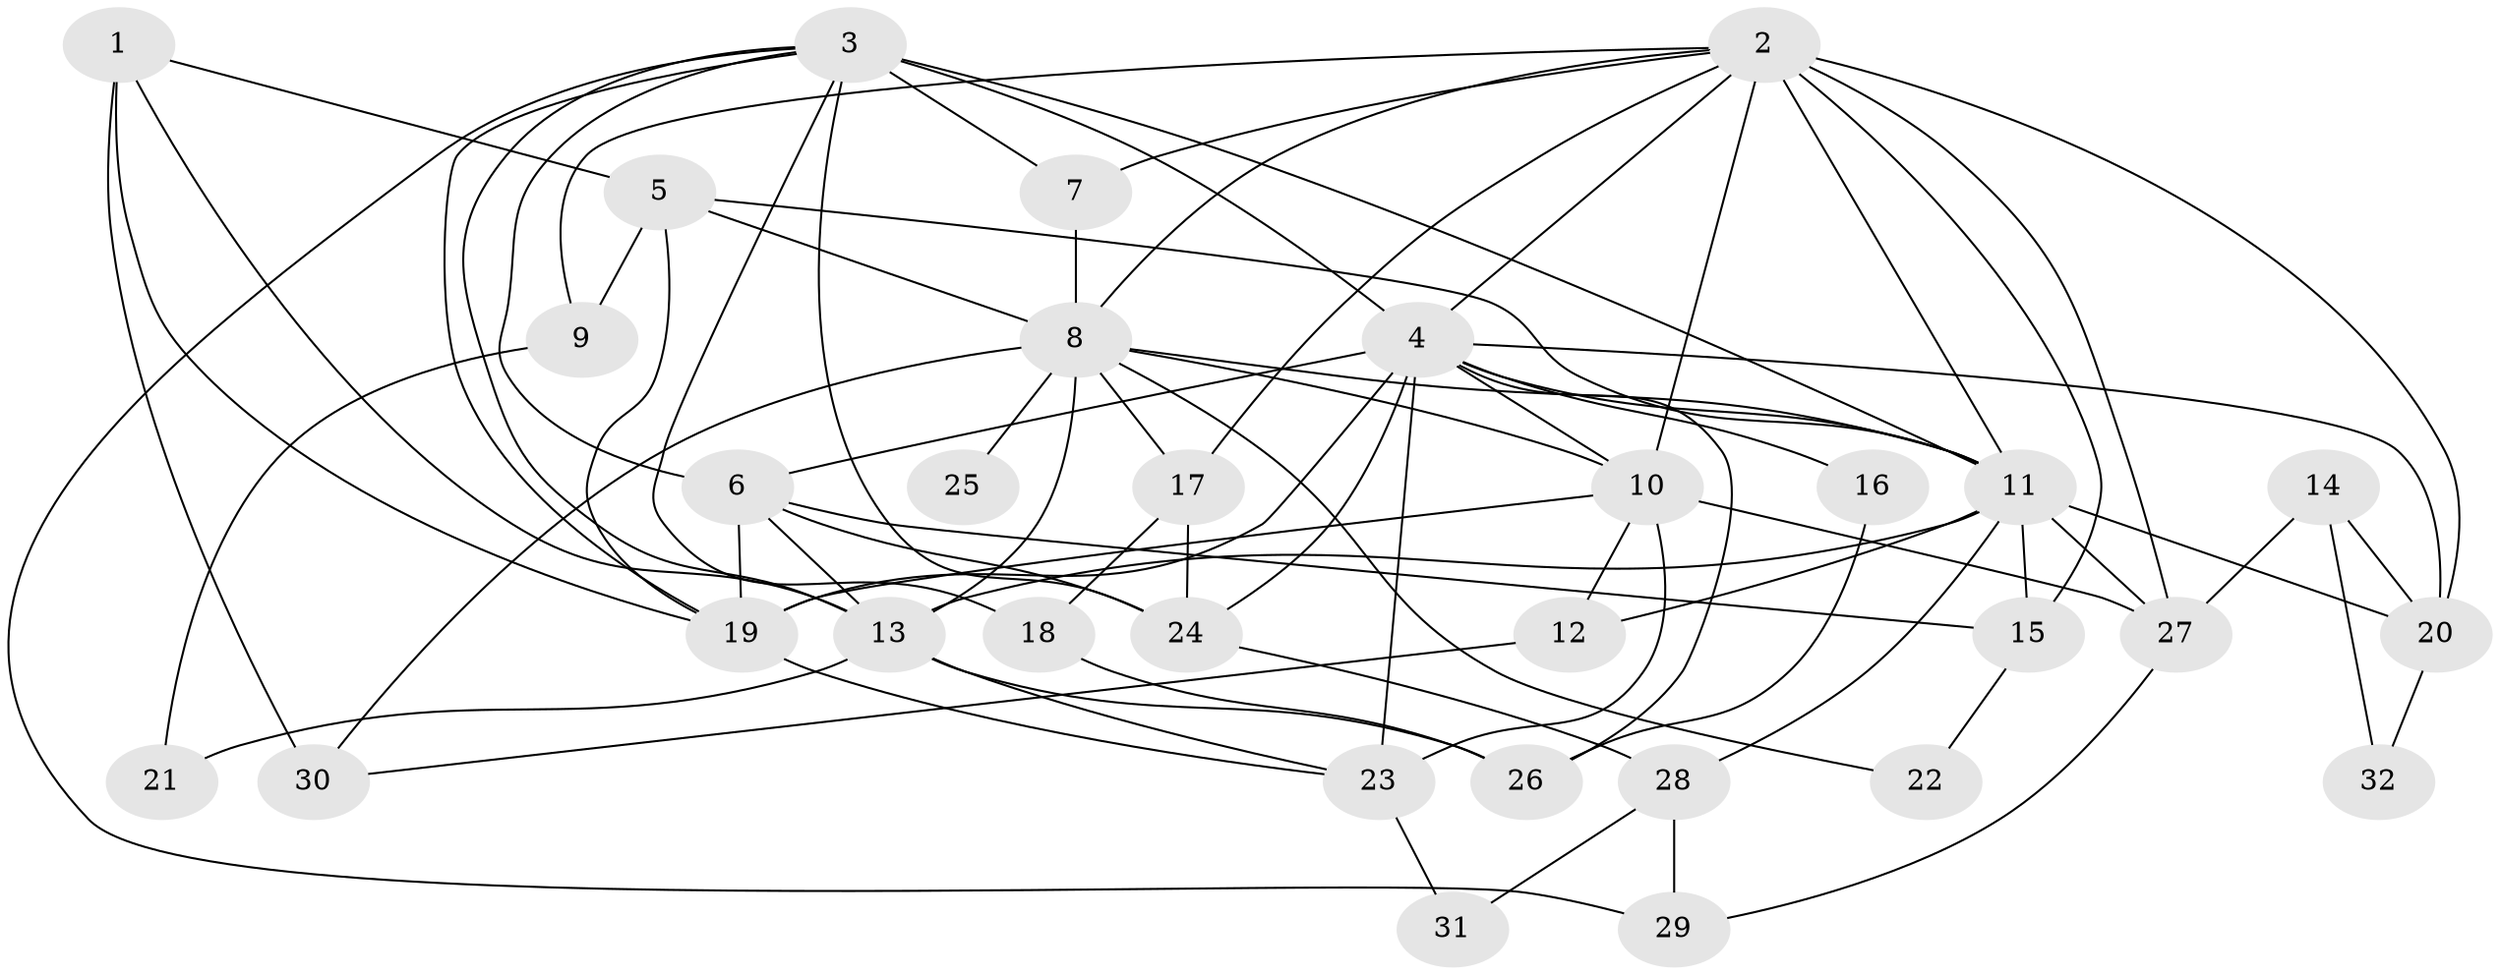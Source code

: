 // original degree distribution, {4: 0.23809523809523808, 3: 0.23809523809523808, 6: 0.06349206349206349, 5: 0.23809523809523808, 2: 0.15873015873015872, 7: 0.06349206349206349}
// Generated by graph-tools (version 1.1) at 2025/35/03/09/25 02:35:54]
// undirected, 32 vertices, 78 edges
graph export_dot {
graph [start="1"]
  node [color=gray90,style=filled];
  1;
  2;
  3;
  4;
  5;
  6;
  7;
  8;
  9;
  10;
  11;
  12;
  13;
  14;
  15;
  16;
  17;
  18;
  19;
  20;
  21;
  22;
  23;
  24;
  25;
  26;
  27;
  28;
  29;
  30;
  31;
  32;
  1 -- 5 [weight=1.0];
  1 -- 13 [weight=1.0];
  1 -- 19 [weight=1.0];
  1 -- 30 [weight=1.0];
  2 -- 4 [weight=1.0];
  2 -- 7 [weight=1.0];
  2 -- 8 [weight=1.0];
  2 -- 9 [weight=1.0];
  2 -- 10 [weight=1.0];
  2 -- 11 [weight=2.0];
  2 -- 15 [weight=1.0];
  2 -- 17 [weight=1.0];
  2 -- 20 [weight=1.0];
  2 -- 27 [weight=1.0];
  3 -- 4 [weight=1.0];
  3 -- 6 [weight=1.0];
  3 -- 7 [weight=1.0];
  3 -- 11 [weight=2.0];
  3 -- 13 [weight=2.0];
  3 -- 18 [weight=1.0];
  3 -- 19 [weight=1.0];
  3 -- 24 [weight=3.0];
  3 -- 29 [weight=1.0];
  4 -- 6 [weight=1.0];
  4 -- 10 [weight=1.0];
  4 -- 11 [weight=1.0];
  4 -- 16 [weight=1.0];
  4 -- 19 [weight=3.0];
  4 -- 20 [weight=1.0];
  4 -- 23 [weight=1.0];
  4 -- 24 [weight=1.0];
  4 -- 26 [weight=1.0];
  5 -- 8 [weight=1.0];
  5 -- 9 [weight=1.0];
  5 -- 11 [weight=1.0];
  5 -- 19 [weight=1.0];
  6 -- 13 [weight=3.0];
  6 -- 15 [weight=1.0];
  6 -- 19 [weight=1.0];
  6 -- 24 [weight=1.0];
  7 -- 8 [weight=1.0];
  8 -- 10 [weight=1.0];
  8 -- 11 [weight=1.0];
  8 -- 13 [weight=1.0];
  8 -- 17 [weight=1.0];
  8 -- 22 [weight=1.0];
  8 -- 25 [weight=2.0];
  8 -- 30 [weight=1.0];
  9 -- 21 [weight=1.0];
  10 -- 12 [weight=1.0];
  10 -- 19 [weight=1.0];
  10 -- 23 [weight=2.0];
  10 -- 27 [weight=1.0];
  11 -- 12 [weight=1.0];
  11 -- 13 [weight=3.0];
  11 -- 15 [weight=1.0];
  11 -- 20 [weight=1.0];
  11 -- 27 [weight=1.0];
  11 -- 28 [weight=1.0];
  12 -- 30 [weight=1.0];
  13 -- 21 [weight=1.0];
  13 -- 23 [weight=1.0];
  13 -- 26 [weight=1.0];
  14 -- 20 [weight=1.0];
  14 -- 27 [weight=1.0];
  14 -- 32 [weight=1.0];
  15 -- 22 [weight=1.0];
  16 -- 26 [weight=1.0];
  17 -- 18 [weight=1.0];
  17 -- 24 [weight=1.0];
  18 -- 26 [weight=1.0];
  19 -- 23 [weight=1.0];
  20 -- 32 [weight=1.0];
  23 -- 31 [weight=1.0];
  24 -- 28 [weight=1.0];
  27 -- 29 [weight=1.0];
  28 -- 29 [weight=1.0];
  28 -- 31 [weight=1.0];
}
